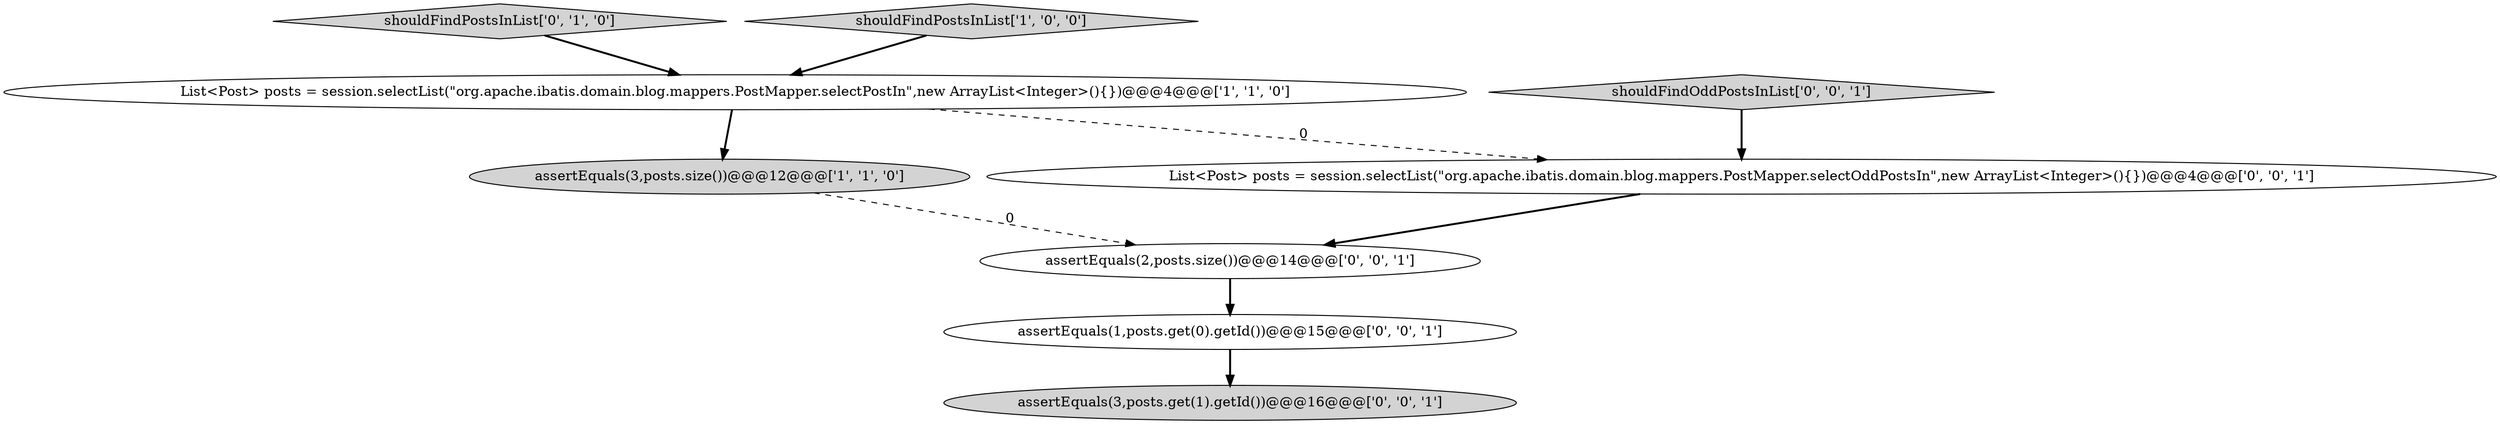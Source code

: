 digraph {
8 [style = filled, label = "assertEquals(1,posts.get(0).getId())@@@15@@@['0', '0', '1']", fillcolor = white, shape = ellipse image = "AAA0AAABBB3BBB"];
5 [style = filled, label = "assertEquals(3,posts.get(1).getId())@@@16@@@['0', '0', '1']", fillcolor = lightgray, shape = ellipse image = "AAA0AAABBB3BBB"];
7 [style = filled, label = "List<Post> posts = session.selectList(\"org.apache.ibatis.domain.blog.mappers.PostMapper.selectOddPostsIn\",new ArrayList<Integer>(){})@@@4@@@['0', '0', '1']", fillcolor = white, shape = ellipse image = "AAA0AAABBB3BBB"];
3 [style = filled, label = "shouldFindPostsInList['0', '1', '0']", fillcolor = lightgray, shape = diamond image = "AAA0AAABBB2BBB"];
6 [style = filled, label = "assertEquals(2,posts.size())@@@14@@@['0', '0', '1']", fillcolor = white, shape = ellipse image = "AAA0AAABBB3BBB"];
2 [style = filled, label = "List<Post> posts = session.selectList(\"org.apache.ibatis.domain.blog.mappers.PostMapper.selectPostIn\",new ArrayList<Integer>(){})@@@4@@@['1', '1', '0']", fillcolor = white, shape = ellipse image = "AAA0AAABBB1BBB"];
1 [style = filled, label = "shouldFindPostsInList['1', '0', '0']", fillcolor = lightgray, shape = diamond image = "AAA0AAABBB1BBB"];
4 [style = filled, label = "shouldFindOddPostsInList['0', '0', '1']", fillcolor = lightgray, shape = diamond image = "AAA0AAABBB3BBB"];
0 [style = filled, label = "assertEquals(3,posts.size())@@@12@@@['1', '1', '0']", fillcolor = lightgray, shape = ellipse image = "AAA0AAABBB1BBB"];
1->2 [style = bold, label=""];
2->0 [style = bold, label=""];
7->6 [style = bold, label=""];
3->2 [style = bold, label=""];
8->5 [style = bold, label=""];
2->7 [style = dashed, label="0"];
4->7 [style = bold, label=""];
6->8 [style = bold, label=""];
0->6 [style = dashed, label="0"];
}

